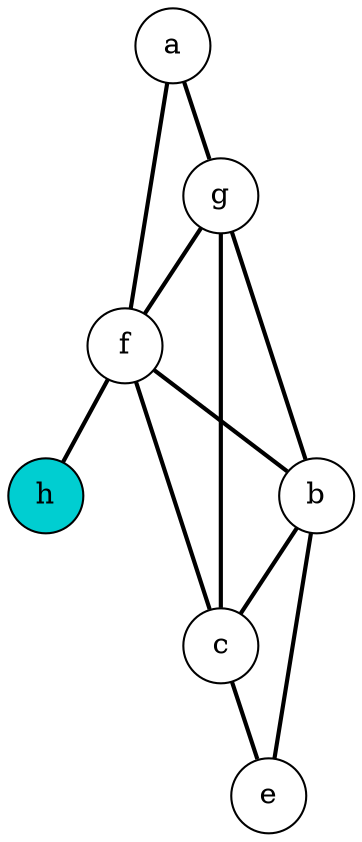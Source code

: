  digraph G{ 
 node [shape=circle]; 
h[label ="h" style = filled  fillcolor ="darkturquoise"] 
a -> g[penwidth=2, arrowhead=none] ; 
a -> f[penwidth=2, arrowhead=none] ; 
g -> b[penwidth=2, arrowhead=none] ; 
g -> c[penwidth=2, arrowhead=none] ; 
g -> f[penwidth=2, arrowhead=none] ; 
f -> b[penwidth=2, arrowhead=none] ; 
f -> h[penwidth=2, arrowhead=none] ; 
f -> c[penwidth=2, arrowhead=none] ; 
b -> c[penwidth=2, arrowhead=none] ; 
b -> e[penwidth=2, arrowhead=none] ; 
c -> e[penwidth=2, arrowhead=none] ; 

}
